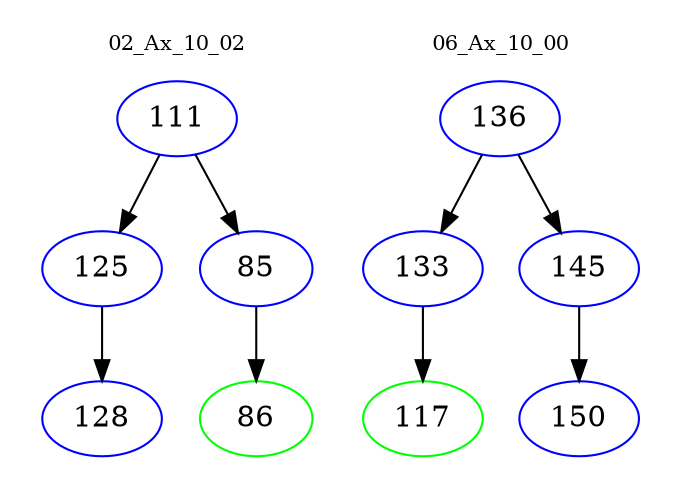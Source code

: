 digraph{
subgraph cluster_0 {
color = white
label = "02_Ax_10_02";
fontsize=10;
T0_111 [label="111", color="blue"]
T0_111 -> T0_125 [color="black"]
T0_125 [label="125", color="blue"]
T0_125 -> T0_128 [color="black"]
T0_128 [label="128", color="blue"]
T0_111 -> T0_85 [color="black"]
T0_85 [label="85", color="blue"]
T0_85 -> T0_86 [color="black"]
T0_86 [label="86", color="green"]
}
subgraph cluster_1 {
color = white
label = "06_Ax_10_00";
fontsize=10;
T1_136 [label="136", color="blue"]
T1_136 -> T1_133 [color="black"]
T1_133 [label="133", color="blue"]
T1_133 -> T1_117 [color="black"]
T1_117 [label="117", color="green"]
T1_136 -> T1_145 [color="black"]
T1_145 [label="145", color="blue"]
T1_145 -> T1_150 [color="black"]
T1_150 [label="150", color="blue"]
}
}
